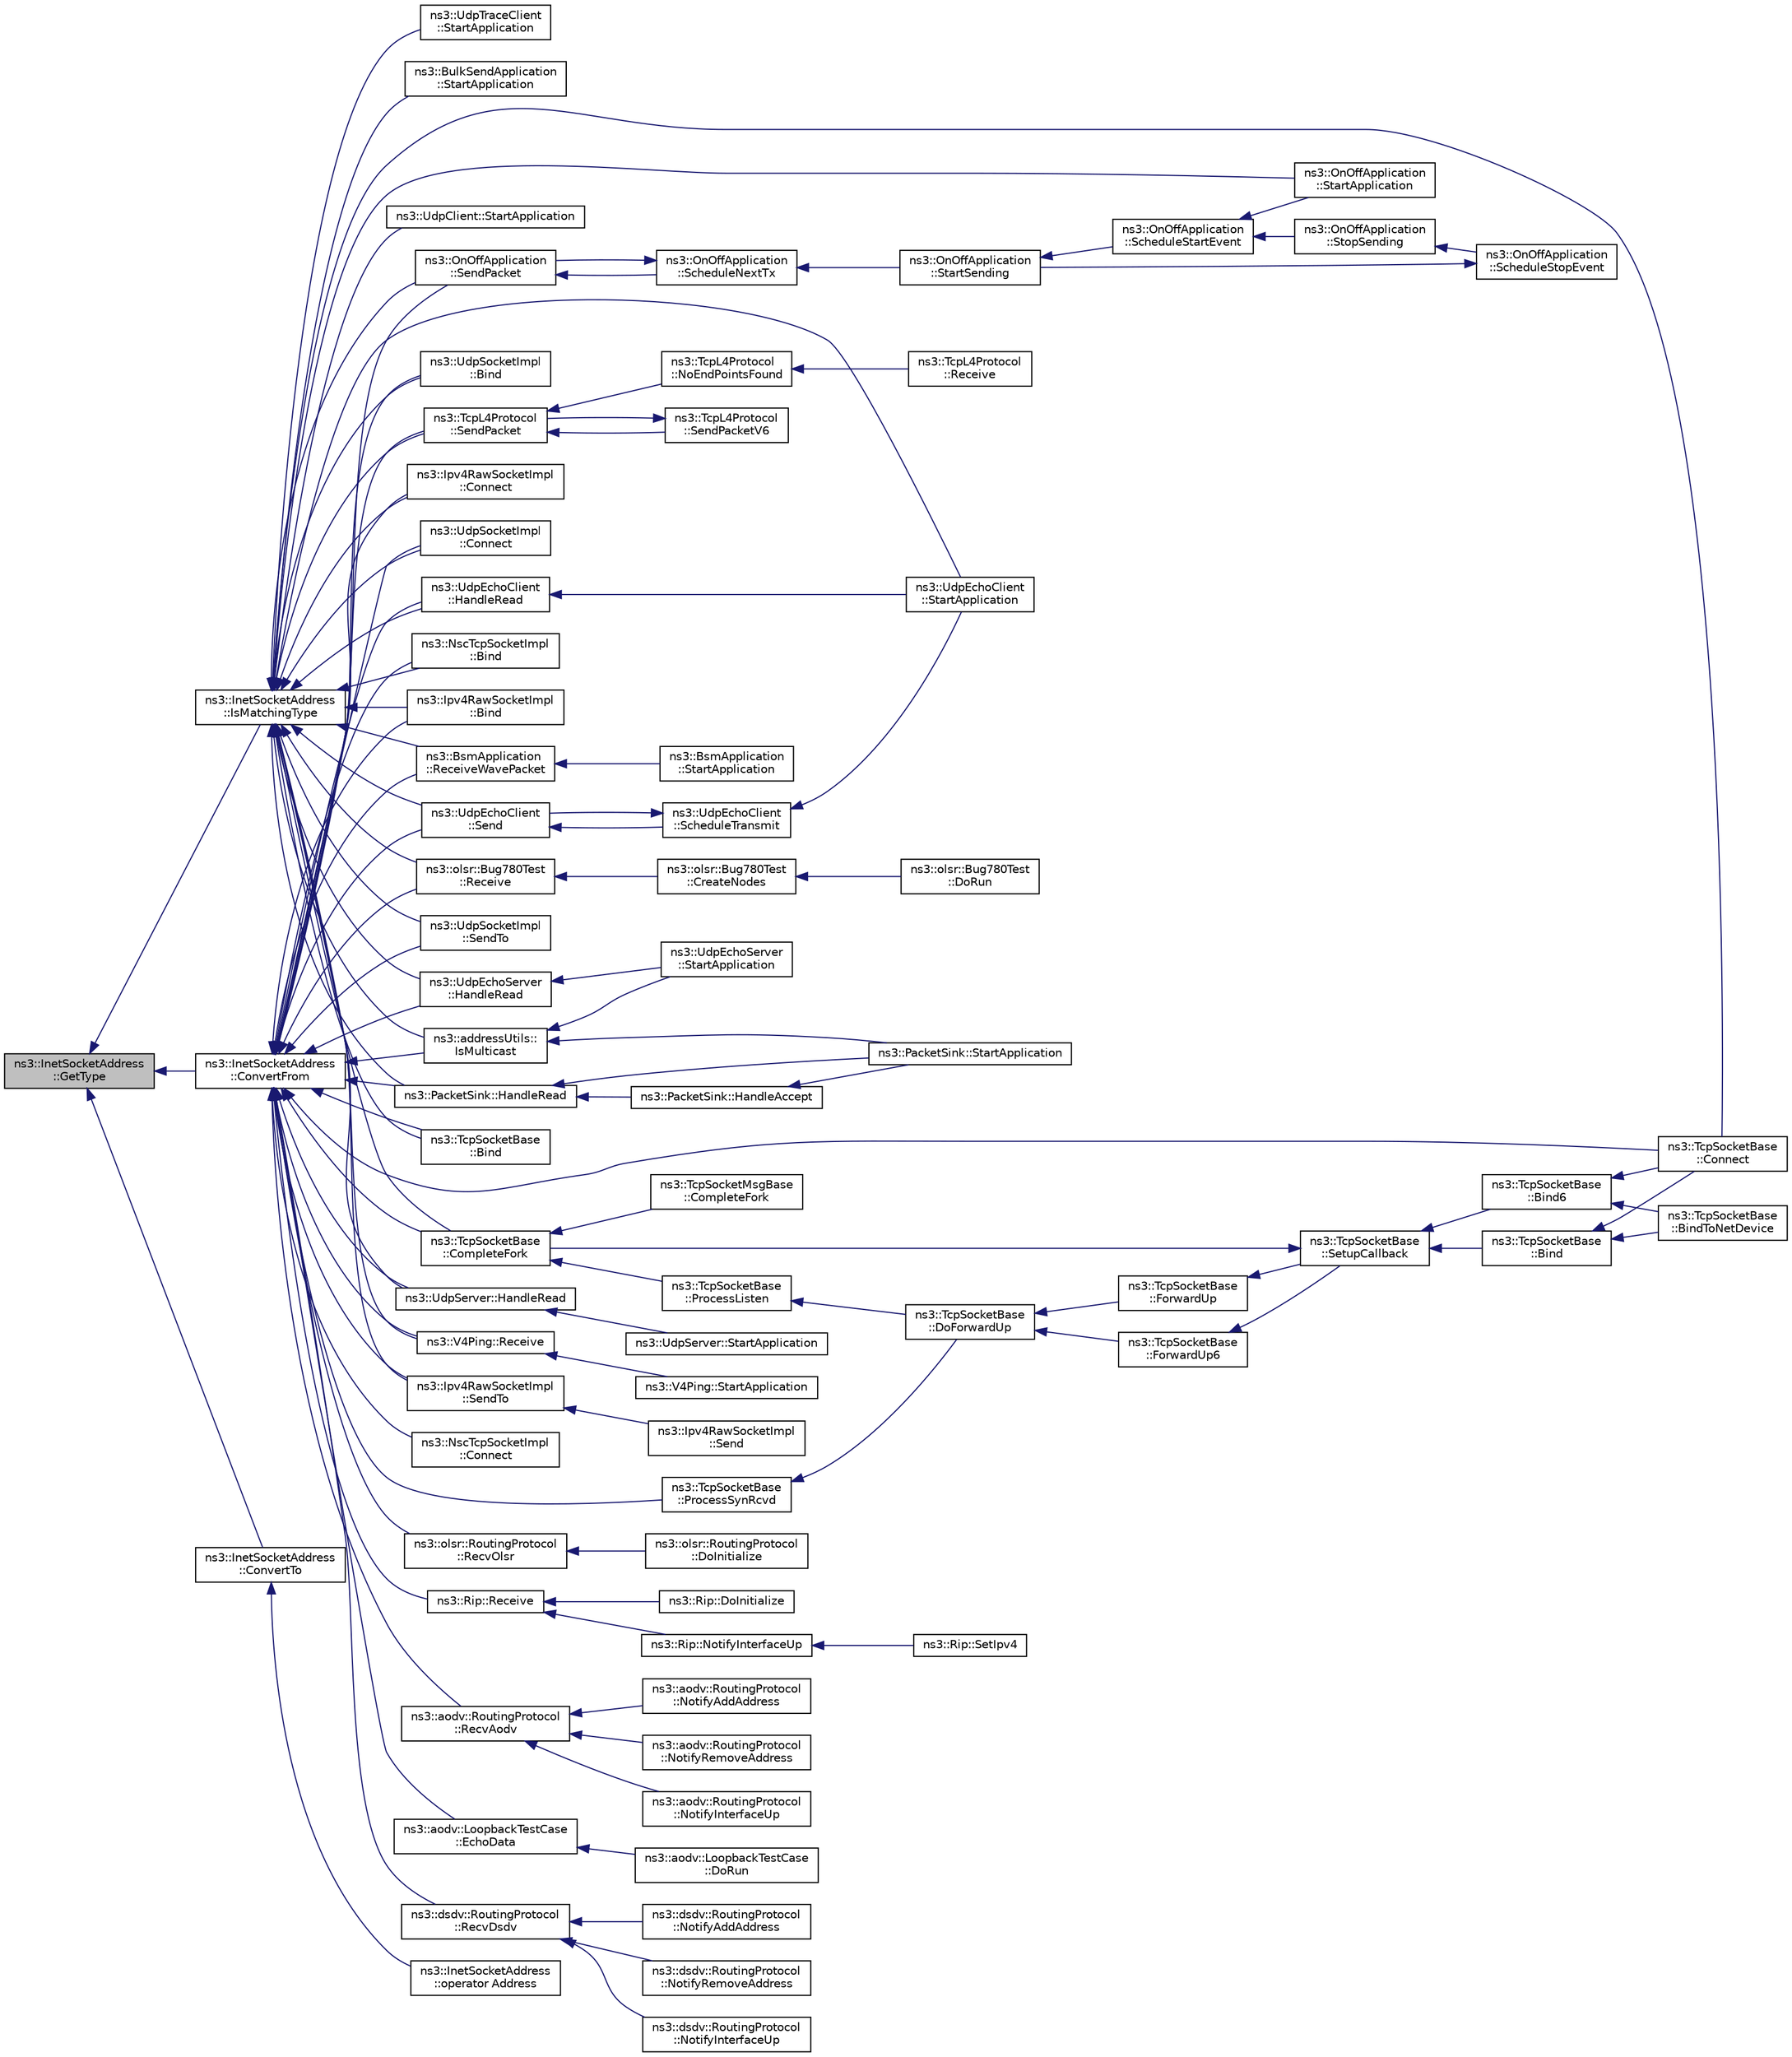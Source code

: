 digraph "ns3::InetSocketAddress::GetType"
{
  edge [fontname="Helvetica",fontsize="10",labelfontname="Helvetica",labelfontsize="10"];
  node [fontname="Helvetica",fontsize="10",shape=record];
  rankdir="LR";
  Node1 [label="ns3::InetSocketAddress\l::GetType",height=0.2,width=0.4,color="black", fillcolor="grey75", style="filled", fontcolor="black"];
  Node1 -> Node2 [dir="back",color="midnightblue",fontsize="10",style="solid"];
  Node2 [label="ns3::InetSocketAddress\l::IsMatchingType",height=0.2,width=0.4,color="black", fillcolor="white", style="filled",URL="$d0/dfc/classns3_1_1InetSocketAddress.html#a9426766e34e928ce5dbdbeb9563a10df"];
  Node2 -> Node3 [dir="back",color="midnightblue",fontsize="10",style="solid"];
  Node3 [label="ns3::BulkSendApplication\l::StartApplication",height=0.2,width=0.4,color="black", fillcolor="white", style="filled",URL="$de/dc0/classns3_1_1BulkSendApplication.html#aa3537015cd452ab46e5c80dc36caf865",tooltip="Application specific startup code. "];
  Node2 -> Node4 [dir="back",color="midnightblue",fontsize="10",style="solid"];
  Node4 [label="ns3::OnOffApplication\l::StartApplication",height=0.2,width=0.4,color="black", fillcolor="white", style="filled",URL="$dc/d04/classns3_1_1OnOffApplication.html#a0d9d5f0f60ec877c788c5c0e55c9587b",tooltip="Application specific startup code. "];
  Node2 -> Node5 [dir="back",color="midnightblue",fontsize="10",style="solid"];
  Node5 [label="ns3::OnOffApplication\l::SendPacket",height=0.2,width=0.4,color="black", fillcolor="white", style="filled",URL="$dc/d04/classns3_1_1OnOffApplication.html#afe6fb4d4e772370c797b722dbe6f7e3f",tooltip="Send a packet. "];
  Node5 -> Node6 [dir="back",color="midnightblue",fontsize="10",style="solid"];
  Node6 [label="ns3::OnOffApplication\l::ScheduleNextTx",height=0.2,width=0.4,color="black", fillcolor="white", style="filled",URL="$dc/d04/classns3_1_1OnOffApplication.html#a654fc8acee0ccc66f1c736a06c5e149d",tooltip="Schedule the next packet transmission. "];
  Node6 -> Node7 [dir="back",color="midnightblue",fontsize="10",style="solid"];
  Node7 [label="ns3::OnOffApplication\l::StartSending",height=0.2,width=0.4,color="black", fillcolor="white", style="filled",URL="$dc/d04/classns3_1_1OnOffApplication.html#ac3d42b6fa582b938e0197c1b8c015583",tooltip="Start an On period. "];
  Node7 -> Node8 [dir="back",color="midnightblue",fontsize="10",style="solid"];
  Node8 [label="ns3::OnOffApplication\l::ScheduleStartEvent",height=0.2,width=0.4,color="black", fillcolor="white", style="filled",URL="$dc/d04/classns3_1_1OnOffApplication.html#a20124d7b90ced13c6b92388b6ab0d8f9",tooltip="Schedule the next On period start. "];
  Node8 -> Node4 [dir="back",color="midnightblue",fontsize="10",style="solid"];
  Node8 -> Node9 [dir="back",color="midnightblue",fontsize="10",style="solid"];
  Node9 [label="ns3::OnOffApplication\l::StopSending",height=0.2,width=0.4,color="black", fillcolor="white", style="filled",URL="$dc/d04/classns3_1_1OnOffApplication.html#ab84ce405602879567f051a16ff8518a8",tooltip="Start an Off period. "];
  Node9 -> Node10 [dir="back",color="midnightblue",fontsize="10",style="solid"];
  Node10 [label="ns3::OnOffApplication\l::ScheduleStopEvent",height=0.2,width=0.4,color="black", fillcolor="white", style="filled",URL="$dc/d04/classns3_1_1OnOffApplication.html#a77a666c5f73ec9a94fb06ca47c5b6dde",tooltip="Schedule the next Off period start. "];
  Node10 -> Node7 [dir="back",color="midnightblue",fontsize="10",style="solid"];
  Node6 -> Node5 [dir="back",color="midnightblue",fontsize="10",style="solid"];
  Node2 -> Node11 [dir="back",color="midnightblue",fontsize="10",style="solid"];
  Node11 [label="ns3::PacketSink::HandleRead",height=0.2,width=0.4,color="black", fillcolor="white", style="filled",URL="$d9/dcb/classns3_1_1PacketSink.html#a6bffa1d7397f8aa2588a19686301de55",tooltip="Handle a packet received by the application. "];
  Node11 -> Node12 [dir="back",color="midnightblue",fontsize="10",style="solid"];
  Node12 [label="ns3::PacketSink::StartApplication",height=0.2,width=0.4,color="black", fillcolor="white", style="filled",URL="$d9/dcb/classns3_1_1PacketSink.html#a45449bbaa6fb20caed62418f029d79d6",tooltip="Application specific startup code. "];
  Node11 -> Node13 [dir="back",color="midnightblue",fontsize="10",style="solid"];
  Node13 [label="ns3::PacketSink::HandleAccept",height=0.2,width=0.4,color="black", fillcolor="white", style="filled",URL="$d9/dcb/classns3_1_1PacketSink.html#a74ea2fb5fda8a63020c6453258a1cd2f",tooltip="Handle an incoming connection. "];
  Node13 -> Node12 [dir="back",color="midnightblue",fontsize="10",style="solid"];
  Node2 -> Node14 [dir="back",color="midnightblue",fontsize="10",style="solid"];
  Node14 [label="ns3::UdpClient::StartApplication",height=0.2,width=0.4,color="black", fillcolor="white", style="filled",URL="$de/da9/classns3_1_1UdpClient.html#a18c3a451f2c18d2edc6a634a913f1474",tooltip="Application specific startup code. "];
  Node2 -> Node15 [dir="back",color="midnightblue",fontsize="10",style="solid"];
  Node15 [label="ns3::UdpEchoClient\l::StartApplication",height=0.2,width=0.4,color="black", fillcolor="white", style="filled",URL="$de/d6b/classns3_1_1UdpEchoClient.html#a48fffea76bbceda5b0bec9c3007411fc",tooltip="Application specific startup code. "];
  Node2 -> Node16 [dir="back",color="midnightblue",fontsize="10",style="solid"];
  Node16 [label="ns3::UdpEchoClient\l::Send",height=0.2,width=0.4,color="black", fillcolor="white", style="filled",URL="$de/d6b/classns3_1_1UdpEchoClient.html#acdbfd43efe67c30d2eb0b92a8dcbcdde",tooltip="Send a packet. "];
  Node16 -> Node17 [dir="back",color="midnightblue",fontsize="10",style="solid"];
  Node17 [label="ns3::UdpEchoClient\l::ScheduleTransmit",height=0.2,width=0.4,color="black", fillcolor="white", style="filled",URL="$de/d6b/classns3_1_1UdpEchoClient.html#aa80d42ed9fca35af021a8063686744b4",tooltip="Schedule the next packet transmission. "];
  Node17 -> Node15 [dir="back",color="midnightblue",fontsize="10",style="solid"];
  Node17 -> Node16 [dir="back",color="midnightblue",fontsize="10",style="solid"];
  Node2 -> Node18 [dir="back",color="midnightblue",fontsize="10",style="solid"];
  Node18 [label="ns3::UdpEchoClient\l::HandleRead",height=0.2,width=0.4,color="black", fillcolor="white", style="filled",URL="$de/d6b/classns3_1_1UdpEchoClient.html#a44ea5f4d53219277cde466b9141d0d12",tooltip="Handle a packet reception. "];
  Node18 -> Node15 [dir="back",color="midnightblue",fontsize="10",style="solid"];
  Node2 -> Node19 [dir="back",color="midnightblue",fontsize="10",style="solid"];
  Node19 [label="ns3::UdpEchoServer\l::HandleRead",height=0.2,width=0.4,color="black", fillcolor="white", style="filled",URL="$df/dc8/classns3_1_1UdpEchoServer.html#adcb6eb00f837652d738d2357ef7c11a3",tooltip="Handle a packet reception. "];
  Node19 -> Node20 [dir="back",color="midnightblue",fontsize="10",style="solid"];
  Node20 [label="ns3::UdpEchoServer\l::StartApplication",height=0.2,width=0.4,color="black", fillcolor="white", style="filled",URL="$df/dc8/classns3_1_1UdpEchoServer.html#a4c90329af8d6524862467808c3023786",tooltip="Application specific startup code. "];
  Node2 -> Node21 [dir="back",color="midnightblue",fontsize="10",style="solid"];
  Node21 [label="ns3::UdpServer::HandleRead",height=0.2,width=0.4,color="black", fillcolor="white", style="filled",URL="$d0/d90/classns3_1_1UdpServer.html#a65a01672657a4a49f65cd3c3bb1ee420",tooltip="Handle a packet reception. "];
  Node21 -> Node22 [dir="back",color="midnightblue",fontsize="10",style="solid"];
  Node22 [label="ns3::UdpServer::StartApplication",height=0.2,width=0.4,color="black", fillcolor="white", style="filled",URL="$d0/d90/classns3_1_1UdpServer.html#a784bd9b3274fc411c042b3502dacb3fa",tooltip="Application specific startup code. "];
  Node2 -> Node23 [dir="back",color="midnightblue",fontsize="10",style="solid"];
  Node23 [label="ns3::UdpTraceClient\l::StartApplication",height=0.2,width=0.4,color="black", fillcolor="white", style="filled",URL="$d4/d5a/structns3_1_1UdpTraceClient.html#a7d28a5a8886372fc6b10d5fe9deca035",tooltip="Application specific startup code. "];
  Node2 -> Node24 [dir="back",color="midnightblue",fontsize="10",style="solid"];
  Node24 [label="ns3::V4Ping::Receive",height=0.2,width=0.4,color="black", fillcolor="white", style="filled",URL="$d3/da5/classns3_1_1V4Ping.html#a87c38673f7b4c568d114c2815ff2aa78",tooltip="Receive an ICMP Echo. "];
  Node24 -> Node25 [dir="back",color="midnightblue",fontsize="10",style="solid"];
  Node25 [label="ns3::V4Ping::StartApplication",height=0.2,width=0.4,color="black", fillcolor="white", style="filled",URL="$d3/da5/classns3_1_1V4Ping.html#ac5176e135c81f0764bcd560c7fc71390",tooltip="Application specific startup code. "];
  Node2 -> Node26 [dir="back",color="midnightblue",fontsize="10",style="solid"];
  Node26 [label="ns3::Ipv4RawSocketImpl\l::Bind",height=0.2,width=0.4,color="black", fillcolor="white", style="filled",URL="$de/d84/classns3_1_1Ipv4RawSocketImpl.html#a6edf52089c447383a89757569764d106",tooltip="Allocate a local endpoint for this socket. "];
  Node2 -> Node27 [dir="back",color="midnightblue",fontsize="10",style="solid"];
  Node27 [label="ns3::Ipv4RawSocketImpl\l::Connect",height=0.2,width=0.4,color="black", fillcolor="white", style="filled",URL="$de/d84/classns3_1_1Ipv4RawSocketImpl.html#a2bcbab838c6120e3e8ac70fac807c168",tooltip="Initiate a connection to a remote host. "];
  Node2 -> Node28 [dir="back",color="midnightblue",fontsize="10",style="solid"];
  Node28 [label="ns3::Ipv4RawSocketImpl\l::SendTo",height=0.2,width=0.4,color="black", fillcolor="white", style="filled",URL="$de/d84/classns3_1_1Ipv4RawSocketImpl.html#a06fd568d5988700a423fb2203e0aa0bf",tooltip="Send data to a specified peer. "];
  Node28 -> Node29 [dir="back",color="midnightblue",fontsize="10",style="solid"];
  Node29 [label="ns3::Ipv4RawSocketImpl\l::Send",height=0.2,width=0.4,color="black", fillcolor="white", style="filled",URL="$de/d84/classns3_1_1Ipv4RawSocketImpl.html#ae43d27d4aa516a4cacbe8f0f4f688110",tooltip="Send data (or dummy data) to the remote host. "];
  Node2 -> Node30 [dir="back",color="midnightblue",fontsize="10",style="solid"];
  Node30 [label="ns3::NscTcpSocketImpl\l::Bind",height=0.2,width=0.4,color="black", fillcolor="white", style="filled",URL="$d5/d8e/classns3_1_1NscTcpSocketImpl.html#ae56f1a52f6303b9a00b3d8ab76746c8d",tooltip="Allocate a local endpoint for this socket. "];
  Node2 -> Node31 [dir="back",color="midnightblue",fontsize="10",style="solid"];
  Node31 [label="ns3::TcpL4Protocol\l::SendPacket",height=0.2,width=0.4,color="black", fillcolor="white", style="filled",URL="$df/dc9/classns3_1_1TcpL4Protocol.html#a622217854cad6fdfd562f42a6731ba6c",tooltip="Send a packet via TCP (IP-agnostic) "];
  Node31 -> Node32 [dir="back",color="midnightblue",fontsize="10",style="solid"];
  Node32 [label="ns3::TcpL4Protocol\l::NoEndPointsFound",height=0.2,width=0.4,color="black", fillcolor="white", style="filled",URL="$df/dc9/classns3_1_1TcpL4Protocol.html#a16c65189190c60da860bc60681c01324",tooltip="Check if RST packet should be sent, and in case, send it. "];
  Node32 -> Node33 [dir="back",color="midnightblue",fontsize="10",style="solid"];
  Node33 [label="ns3::TcpL4Protocol\l::Receive",height=0.2,width=0.4,color="black", fillcolor="white", style="filled",URL="$df/dc9/classns3_1_1TcpL4Protocol.html#a73a9498522829954684a7b4fabd6bf3e",tooltip="Called from lower-level layers to send the packet up in the stack. "];
  Node31 -> Node34 [dir="back",color="midnightblue",fontsize="10",style="solid"];
  Node34 [label="ns3::TcpL4Protocol\l::SendPacketV6",height=0.2,width=0.4,color="black", fillcolor="white", style="filled",URL="$df/dc9/classns3_1_1TcpL4Protocol.html#a12831eb88c02c37b3cf42cdda814cd19",tooltip="Send a packet via TCP (IPv6) "];
  Node34 -> Node31 [dir="back",color="midnightblue",fontsize="10",style="solid"];
  Node2 -> Node35 [dir="back",color="midnightblue",fontsize="10",style="solid"];
  Node35 [label="ns3::TcpSocketBase\l::Bind",height=0.2,width=0.4,color="black", fillcolor="white", style="filled",URL="$d1/d45/classns3_1_1TcpSocketBase.html#a86469a9087181185895314d8da713f35",tooltip="Allocate a local endpoint for this socket. "];
  Node2 -> Node36 [dir="back",color="midnightblue",fontsize="10",style="solid"];
  Node36 [label="ns3::TcpSocketBase\l::Connect",height=0.2,width=0.4,color="black", fillcolor="white", style="filled",URL="$d1/d45/classns3_1_1TcpSocketBase.html#aabd08c9eb0ee3c88c855eb7268e392bf",tooltip="Initiate a connection to a remote host. "];
  Node2 -> Node37 [dir="back",color="midnightblue",fontsize="10",style="solid"];
  Node37 [label="ns3::TcpSocketBase\l::CompleteFork",height=0.2,width=0.4,color="black", fillcolor="white", style="filled",URL="$d1/d45/classns3_1_1TcpSocketBase.html#abba7d4c43acb3f9356e348b970a882fb",tooltip="Complete a connection by forking the socket. "];
  Node37 -> Node38 [dir="back",color="midnightblue",fontsize="10",style="solid"];
  Node38 [label="ns3::TcpSocketBase\l::ProcessListen",height=0.2,width=0.4,color="black", fillcolor="white", style="filled",URL="$d1/d45/classns3_1_1TcpSocketBase.html#adc3976e8b42e884f5d99def1d5e2647f",tooltip="Received a packet upon LISTEN state. "];
  Node38 -> Node39 [dir="back",color="midnightblue",fontsize="10",style="solid"];
  Node39 [label="ns3::TcpSocketBase\l::DoForwardUp",height=0.2,width=0.4,color="black", fillcolor="white", style="filled",URL="$d1/d45/classns3_1_1TcpSocketBase.html#ad5e7b21b9e9371bf9c19da5d3c56aac1",tooltip="Called by TcpSocketBase::ForwardUp{,6}(). "];
  Node39 -> Node40 [dir="back",color="midnightblue",fontsize="10",style="solid"];
  Node40 [label="ns3::TcpSocketBase\l::ForwardUp",height=0.2,width=0.4,color="black", fillcolor="white", style="filled",URL="$d1/d45/classns3_1_1TcpSocketBase.html#a2ebbcb9713facc9481341fcd972cdd82",tooltip="Called by the L3 protocol when it received a packet to pass on to TCP. "];
  Node40 -> Node41 [dir="back",color="midnightblue",fontsize="10",style="solid"];
  Node41 [label="ns3::TcpSocketBase\l::SetupCallback",height=0.2,width=0.4,color="black", fillcolor="white", style="filled",URL="$d1/d45/classns3_1_1TcpSocketBase.html#a18a50820f806878422527d507268c4ac",tooltip="Common part of the two Bind(), i.e. set callback and remembering local addr:port. ..."];
  Node41 -> Node42 [dir="back",color="midnightblue",fontsize="10",style="solid"];
  Node42 [label="ns3::TcpSocketBase\l::Bind",height=0.2,width=0.4,color="black", fillcolor="white", style="filled",URL="$d1/d45/classns3_1_1TcpSocketBase.html#a7a9a87b74c1ce59ac89df8d9221681dd",tooltip="Allocate a local IPv4 endpoint for this socket. "];
  Node42 -> Node36 [dir="back",color="midnightblue",fontsize="10",style="solid"];
  Node42 -> Node43 [dir="back",color="midnightblue",fontsize="10",style="solid"];
  Node43 [label="ns3::TcpSocketBase\l::BindToNetDevice",height=0.2,width=0.4,color="black", fillcolor="white", style="filled",URL="$d1/d45/classns3_1_1TcpSocketBase.html#a88b552dfa0a85e0224ed8a7dc140f190",tooltip="Bind a socket to specific device. "];
  Node41 -> Node44 [dir="back",color="midnightblue",fontsize="10",style="solid"];
  Node44 [label="ns3::TcpSocketBase\l::Bind6",height=0.2,width=0.4,color="black", fillcolor="white", style="filled",URL="$d1/d45/classns3_1_1TcpSocketBase.html#abe62bb701ac4f057199d5c34938a96a9",tooltip="Allocate a local IPv6 endpoint for this socket. "];
  Node44 -> Node36 [dir="back",color="midnightblue",fontsize="10",style="solid"];
  Node44 -> Node43 [dir="back",color="midnightblue",fontsize="10",style="solid"];
  Node41 -> Node37 [dir="back",color="midnightblue",fontsize="10",style="solid"];
  Node39 -> Node45 [dir="back",color="midnightblue",fontsize="10",style="solid"];
  Node45 [label="ns3::TcpSocketBase\l::ForwardUp6",height=0.2,width=0.4,color="black", fillcolor="white", style="filled",URL="$d1/d45/classns3_1_1TcpSocketBase.html#aa0cd34b3562685596b2c3fd1e6a42a6f",tooltip="Called by the L3 protocol when it received a packet to pass on to TCP. "];
  Node45 -> Node41 [dir="back",color="midnightblue",fontsize="10",style="solid"];
  Node37 -> Node46 [dir="back",color="midnightblue",fontsize="10",style="solid"];
  Node46 [label="ns3::TcpSocketMsgBase\l::CompleteFork",height=0.2,width=0.4,color="black", fillcolor="white", style="filled",URL="$dd/d88/classns3_1_1TcpSocketMsgBase.html#a1509ce6df2f3e5384889f03b5de06a45",tooltip="Complete a connection by forking the socket. "];
  Node2 -> Node47 [dir="back",color="midnightblue",fontsize="10",style="solid"];
  Node47 [label="ns3::UdpSocketImpl\l::Bind",height=0.2,width=0.4,color="black", fillcolor="white", style="filled",URL="$d8/df7/classns3_1_1UdpSocketImpl.html#a27d5153e9d75f95b1c04a74a7527cab1",tooltip="Allocate a local endpoint for this socket. "];
  Node2 -> Node48 [dir="back",color="midnightblue",fontsize="10",style="solid"];
  Node48 [label="ns3::UdpSocketImpl\l::Connect",height=0.2,width=0.4,color="black", fillcolor="white", style="filled",URL="$d8/df7/classns3_1_1UdpSocketImpl.html#a83f8fca9d8a21edeba0016d6de68fbf5",tooltip="Initiate a connection to a remote host. "];
  Node2 -> Node49 [dir="back",color="midnightblue",fontsize="10",style="solid"];
  Node49 [label="ns3::UdpSocketImpl\l::SendTo",height=0.2,width=0.4,color="black", fillcolor="white", style="filled",URL="$d8/df7/classns3_1_1UdpSocketImpl.html#a8157d2ad72321be1047493ebf97e55f5",tooltip="Send data to a specified peer. "];
  Node2 -> Node50 [dir="back",color="midnightblue",fontsize="10",style="solid"];
  Node50 [label="ns3::addressUtils::\lIsMulticast",height=0.2,width=0.4,color="black", fillcolor="white", style="filled",URL="$d7/d70/namespacens3_1_1addressUtils.html#a2806342189d7bd73179d40bbf81bdb41",tooltip="Address family-independent test for a multicast address. "];
  Node50 -> Node12 [dir="back",color="midnightblue",fontsize="10",style="solid"];
  Node50 -> Node20 [dir="back",color="midnightblue",fontsize="10",style="solid"];
  Node2 -> Node51 [dir="back",color="midnightblue",fontsize="10",style="solid"];
  Node51 [label="ns3::olsr::Bug780Test\l::Receive",height=0.2,width=0.4,color="black", fillcolor="white", style="filled",URL="$d9/d95/classns3_1_1olsr_1_1Bug780Test.html#a60afdb8b514c6b9528e65305d43126dd"];
  Node51 -> Node52 [dir="back",color="midnightblue",fontsize="10",style="solid"];
  Node52 [label="ns3::olsr::Bug780Test\l::CreateNodes",height=0.2,width=0.4,color="black", fillcolor="white", style="filled",URL="$d9/d95/classns3_1_1olsr_1_1Bug780Test.html#a87a836a5491da4a21a0b51d2a647b422",tooltip="Create & configure test network. "];
  Node52 -> Node53 [dir="back",color="midnightblue",fontsize="10",style="solid"];
  Node53 [label="ns3::olsr::Bug780Test\l::DoRun",height=0.2,width=0.4,color="black", fillcolor="white", style="filled",URL="$d9/d95/classns3_1_1olsr_1_1Bug780Test.html#aea2f01c8e6af5f1363b67a23ccaaf030",tooltip="Go. "];
  Node2 -> Node54 [dir="back",color="midnightblue",fontsize="10",style="solid"];
  Node54 [label="ns3::BsmApplication\l::ReceiveWavePacket",height=0.2,width=0.4,color="black", fillcolor="white", style="filled",URL="$d9/ddb/classns3_1_1BsmApplication.html#a554561257f6be190892532b80e7eeb81",tooltip="Receive a WAVE BSM packet. "];
  Node54 -> Node55 [dir="back",color="midnightblue",fontsize="10",style="solid"];
  Node55 [label="ns3::BsmApplication\l::StartApplication",height=0.2,width=0.4,color="black", fillcolor="white", style="filled",URL="$d9/ddb/classns3_1_1BsmApplication.html#a2caf2e381d781dfde58e39f19a220523",tooltip="Called at time specified by Start. "];
  Node1 -> Node56 [dir="back",color="midnightblue",fontsize="10",style="solid"];
  Node56 [label="ns3::InetSocketAddress\l::ConvertTo",height=0.2,width=0.4,color="black", fillcolor="white", style="filled",URL="$d0/dfc/classns3_1_1InetSocketAddress.html#aff85d38d7b1c421c39f07d5a662a3df3",tooltip="Convert to an Address type. "];
  Node56 -> Node57 [dir="back",color="midnightblue",fontsize="10",style="solid"];
  Node57 [label="ns3::InetSocketAddress\l::operator Address",height=0.2,width=0.4,color="black", fillcolor="white", style="filled",URL="$d0/dfc/classns3_1_1InetSocketAddress.html#a66e7dda4f79f7c79ba6567fb8bfe73f9"];
  Node1 -> Node58 [dir="back",color="midnightblue",fontsize="10",style="solid"];
  Node58 [label="ns3::InetSocketAddress\l::ConvertFrom",height=0.2,width=0.4,color="black", fillcolor="white", style="filled",URL="$d0/dfc/classns3_1_1InetSocketAddress.html#ade776b1109e7b9a7be0b22ced49931e3",tooltip="Returns an InetSocketAddress which corresponds to the input Address. "];
  Node58 -> Node59 [dir="back",color="midnightblue",fontsize="10",style="solid"];
  Node59 [label="ns3::aodv::RoutingProtocol\l::RecvAodv",height=0.2,width=0.4,color="black", fillcolor="white", style="filled",URL="$db/dd0/classns3_1_1aodv_1_1RoutingProtocol.html#a08c44000f66533e69bde85d68d75c354",tooltip="Receive and process control packet. "];
  Node59 -> Node60 [dir="back",color="midnightblue",fontsize="10",style="solid"];
  Node60 [label="ns3::aodv::RoutingProtocol\l::NotifyInterfaceUp",height=0.2,width=0.4,color="black", fillcolor="white", style="filled",URL="$db/dd0/classns3_1_1aodv_1_1RoutingProtocol.html#a006b7deb41f4eb2dc1e0d69d50c5a284"];
  Node59 -> Node61 [dir="back",color="midnightblue",fontsize="10",style="solid"];
  Node61 [label="ns3::aodv::RoutingProtocol\l::NotifyAddAddress",height=0.2,width=0.4,color="black", fillcolor="white", style="filled",URL="$db/dd0/classns3_1_1aodv_1_1RoutingProtocol.html#a8d6ee1881856a557d8c051e40785e51b"];
  Node59 -> Node62 [dir="back",color="midnightblue",fontsize="10",style="solid"];
  Node62 [label="ns3::aodv::RoutingProtocol\l::NotifyRemoveAddress",height=0.2,width=0.4,color="black", fillcolor="white", style="filled",URL="$db/dd0/classns3_1_1aodv_1_1RoutingProtocol.html#aa3ada55a69e945cc414d87566cca0388"];
  Node58 -> Node63 [dir="back",color="midnightblue",fontsize="10",style="solid"];
  Node63 [label="ns3::aodv::LoopbackTestCase\l::EchoData",height=0.2,width=0.4,color="black", fillcolor="white", style="filled",URL="$d2/d8c/classns3_1_1aodv_1_1LoopbackTestCase.html#a42ff3dfd76f3816cd5682c132fc6bcb1"];
  Node63 -> Node64 [dir="back",color="midnightblue",fontsize="10",style="solid"];
  Node64 [label="ns3::aodv::LoopbackTestCase\l::DoRun",height=0.2,width=0.4,color="black", fillcolor="white", style="filled",URL="$d2/d8c/classns3_1_1aodv_1_1LoopbackTestCase.html#aa4ecd46f743a971813870cff58563eab",tooltip="Implementation to actually run this TestCase. "];
  Node58 -> Node5 [dir="back",color="midnightblue",fontsize="10",style="solid"];
  Node58 -> Node11 [dir="back",color="midnightblue",fontsize="10",style="solid"];
  Node58 -> Node16 [dir="back",color="midnightblue",fontsize="10",style="solid"];
  Node58 -> Node18 [dir="back",color="midnightblue",fontsize="10",style="solid"];
  Node58 -> Node19 [dir="back",color="midnightblue",fontsize="10",style="solid"];
  Node58 -> Node21 [dir="back",color="midnightblue",fontsize="10",style="solid"];
  Node58 -> Node65 [dir="back",color="midnightblue",fontsize="10",style="solid"];
  Node65 [label="ns3::dsdv::RoutingProtocol\l::RecvDsdv",height=0.2,width=0.4,color="black", fillcolor="white", style="filled",URL="$de/dca/classns3_1_1dsdv_1_1RoutingProtocol.html#ad27475d64bfd478b57d73f3cc08d4c99",tooltip="Receive and process dsdv control packet. "];
  Node65 -> Node66 [dir="back",color="midnightblue",fontsize="10",style="solid"];
  Node66 [label="ns3::dsdv::RoutingProtocol\l::NotifyInterfaceUp",height=0.2,width=0.4,color="black", fillcolor="white", style="filled",URL="$de/dca/classns3_1_1dsdv_1_1RoutingProtocol.html#a9a3edd95b3a0714d5aff5293e96883d2"];
  Node65 -> Node67 [dir="back",color="midnightblue",fontsize="10",style="solid"];
  Node67 [label="ns3::dsdv::RoutingProtocol\l::NotifyAddAddress",height=0.2,width=0.4,color="black", fillcolor="white", style="filled",URL="$de/dca/classns3_1_1dsdv_1_1RoutingProtocol.html#aaf6b464336448d3cf4e6370b00943253"];
  Node65 -> Node68 [dir="back",color="midnightblue",fontsize="10",style="solid"];
  Node68 [label="ns3::dsdv::RoutingProtocol\l::NotifyRemoveAddress",height=0.2,width=0.4,color="black", fillcolor="white", style="filled",URL="$de/dca/classns3_1_1dsdv_1_1RoutingProtocol.html#a27292ecea0925d440a272b57f1b96aab"];
  Node58 -> Node24 [dir="back",color="midnightblue",fontsize="10",style="solid"];
  Node58 -> Node26 [dir="back",color="midnightblue",fontsize="10",style="solid"];
  Node58 -> Node27 [dir="back",color="midnightblue",fontsize="10",style="solid"];
  Node58 -> Node28 [dir="back",color="midnightblue",fontsize="10",style="solid"];
  Node58 -> Node30 [dir="back",color="midnightblue",fontsize="10",style="solid"];
  Node58 -> Node69 [dir="back",color="midnightblue",fontsize="10",style="solid"];
  Node69 [label="ns3::NscTcpSocketImpl\l::Connect",height=0.2,width=0.4,color="black", fillcolor="white", style="filled",URL="$d5/d8e/classns3_1_1NscTcpSocketImpl.html#a10d599daaff9c3b7a1e93716e850ed97",tooltip="Initiate a connection to a remote host. "];
  Node58 -> Node70 [dir="back",color="midnightblue",fontsize="10",style="solid"];
  Node70 [label="ns3::Rip::Receive",height=0.2,width=0.4,color="black", fillcolor="white", style="filled",URL="$d7/d2b/classns3_1_1Rip.html#a49acadfb3b533118276481a0d231406e",tooltip="Receive RIP packets. "];
  Node70 -> Node71 [dir="back",color="midnightblue",fontsize="10",style="solid"];
  Node71 [label="ns3::Rip::DoInitialize",height=0.2,width=0.4,color="black", fillcolor="white", style="filled",URL="$d7/d2b/classns3_1_1Rip.html#a622ec450ec78945f81986b64ce3dcbed"];
  Node70 -> Node72 [dir="back",color="midnightblue",fontsize="10",style="solid"];
  Node72 [label="ns3::Rip::NotifyInterfaceUp",height=0.2,width=0.4,color="black", fillcolor="white", style="filled",URL="$d7/d2b/classns3_1_1Rip.html#a4c9095a4429399f342eb1bce3f20df59"];
  Node72 -> Node73 [dir="back",color="midnightblue",fontsize="10",style="solid"];
  Node73 [label="ns3::Rip::SetIpv4",height=0.2,width=0.4,color="black", fillcolor="white", style="filled",URL="$d7/d2b/classns3_1_1Rip.html#abe2906af2196cf9fac033e6ccfde0423"];
  Node58 -> Node31 [dir="back",color="midnightblue",fontsize="10",style="solid"];
  Node58 -> Node35 [dir="back",color="midnightblue",fontsize="10",style="solid"];
  Node58 -> Node36 [dir="back",color="midnightblue",fontsize="10",style="solid"];
  Node58 -> Node74 [dir="back",color="midnightblue",fontsize="10",style="solid"];
  Node74 [label="ns3::TcpSocketBase\l::ProcessSynRcvd",height=0.2,width=0.4,color="black", fillcolor="white", style="filled",URL="$d1/d45/classns3_1_1TcpSocketBase.html#a69113acf27c4b8267c9e107a5dca7cc1",tooltip="Received a packet upon SYN_RCVD. "];
  Node74 -> Node39 [dir="back",color="midnightblue",fontsize="10",style="solid"];
  Node58 -> Node37 [dir="back",color="midnightblue",fontsize="10",style="solid"];
  Node58 -> Node47 [dir="back",color="midnightblue",fontsize="10",style="solid"];
  Node58 -> Node48 [dir="back",color="midnightblue",fontsize="10",style="solid"];
  Node58 -> Node49 [dir="back",color="midnightblue",fontsize="10",style="solid"];
  Node58 -> Node50 [dir="back",color="midnightblue",fontsize="10",style="solid"];
  Node58 -> Node75 [dir="back",color="midnightblue",fontsize="10",style="solid"];
  Node75 [label="ns3::olsr::RoutingProtocol\l::RecvOlsr",height=0.2,width=0.4,color="black", fillcolor="white", style="filled",URL="$d6/dbb/classns3_1_1olsr_1_1RoutingProtocol.html#afa449e39488b5c03609960e66553490e"];
  Node75 -> Node76 [dir="back",color="midnightblue",fontsize="10",style="solid"];
  Node76 [label="ns3::olsr::RoutingProtocol\l::DoInitialize",height=0.2,width=0.4,color="black", fillcolor="white", style="filled",URL="$d6/dbb/classns3_1_1olsr_1_1RoutingProtocol.html#afe5419799e8d38ee32d82615de55ef22"];
  Node58 -> Node51 [dir="back",color="midnightblue",fontsize="10",style="solid"];
  Node58 -> Node54 [dir="back",color="midnightblue",fontsize="10",style="solid"];
}
